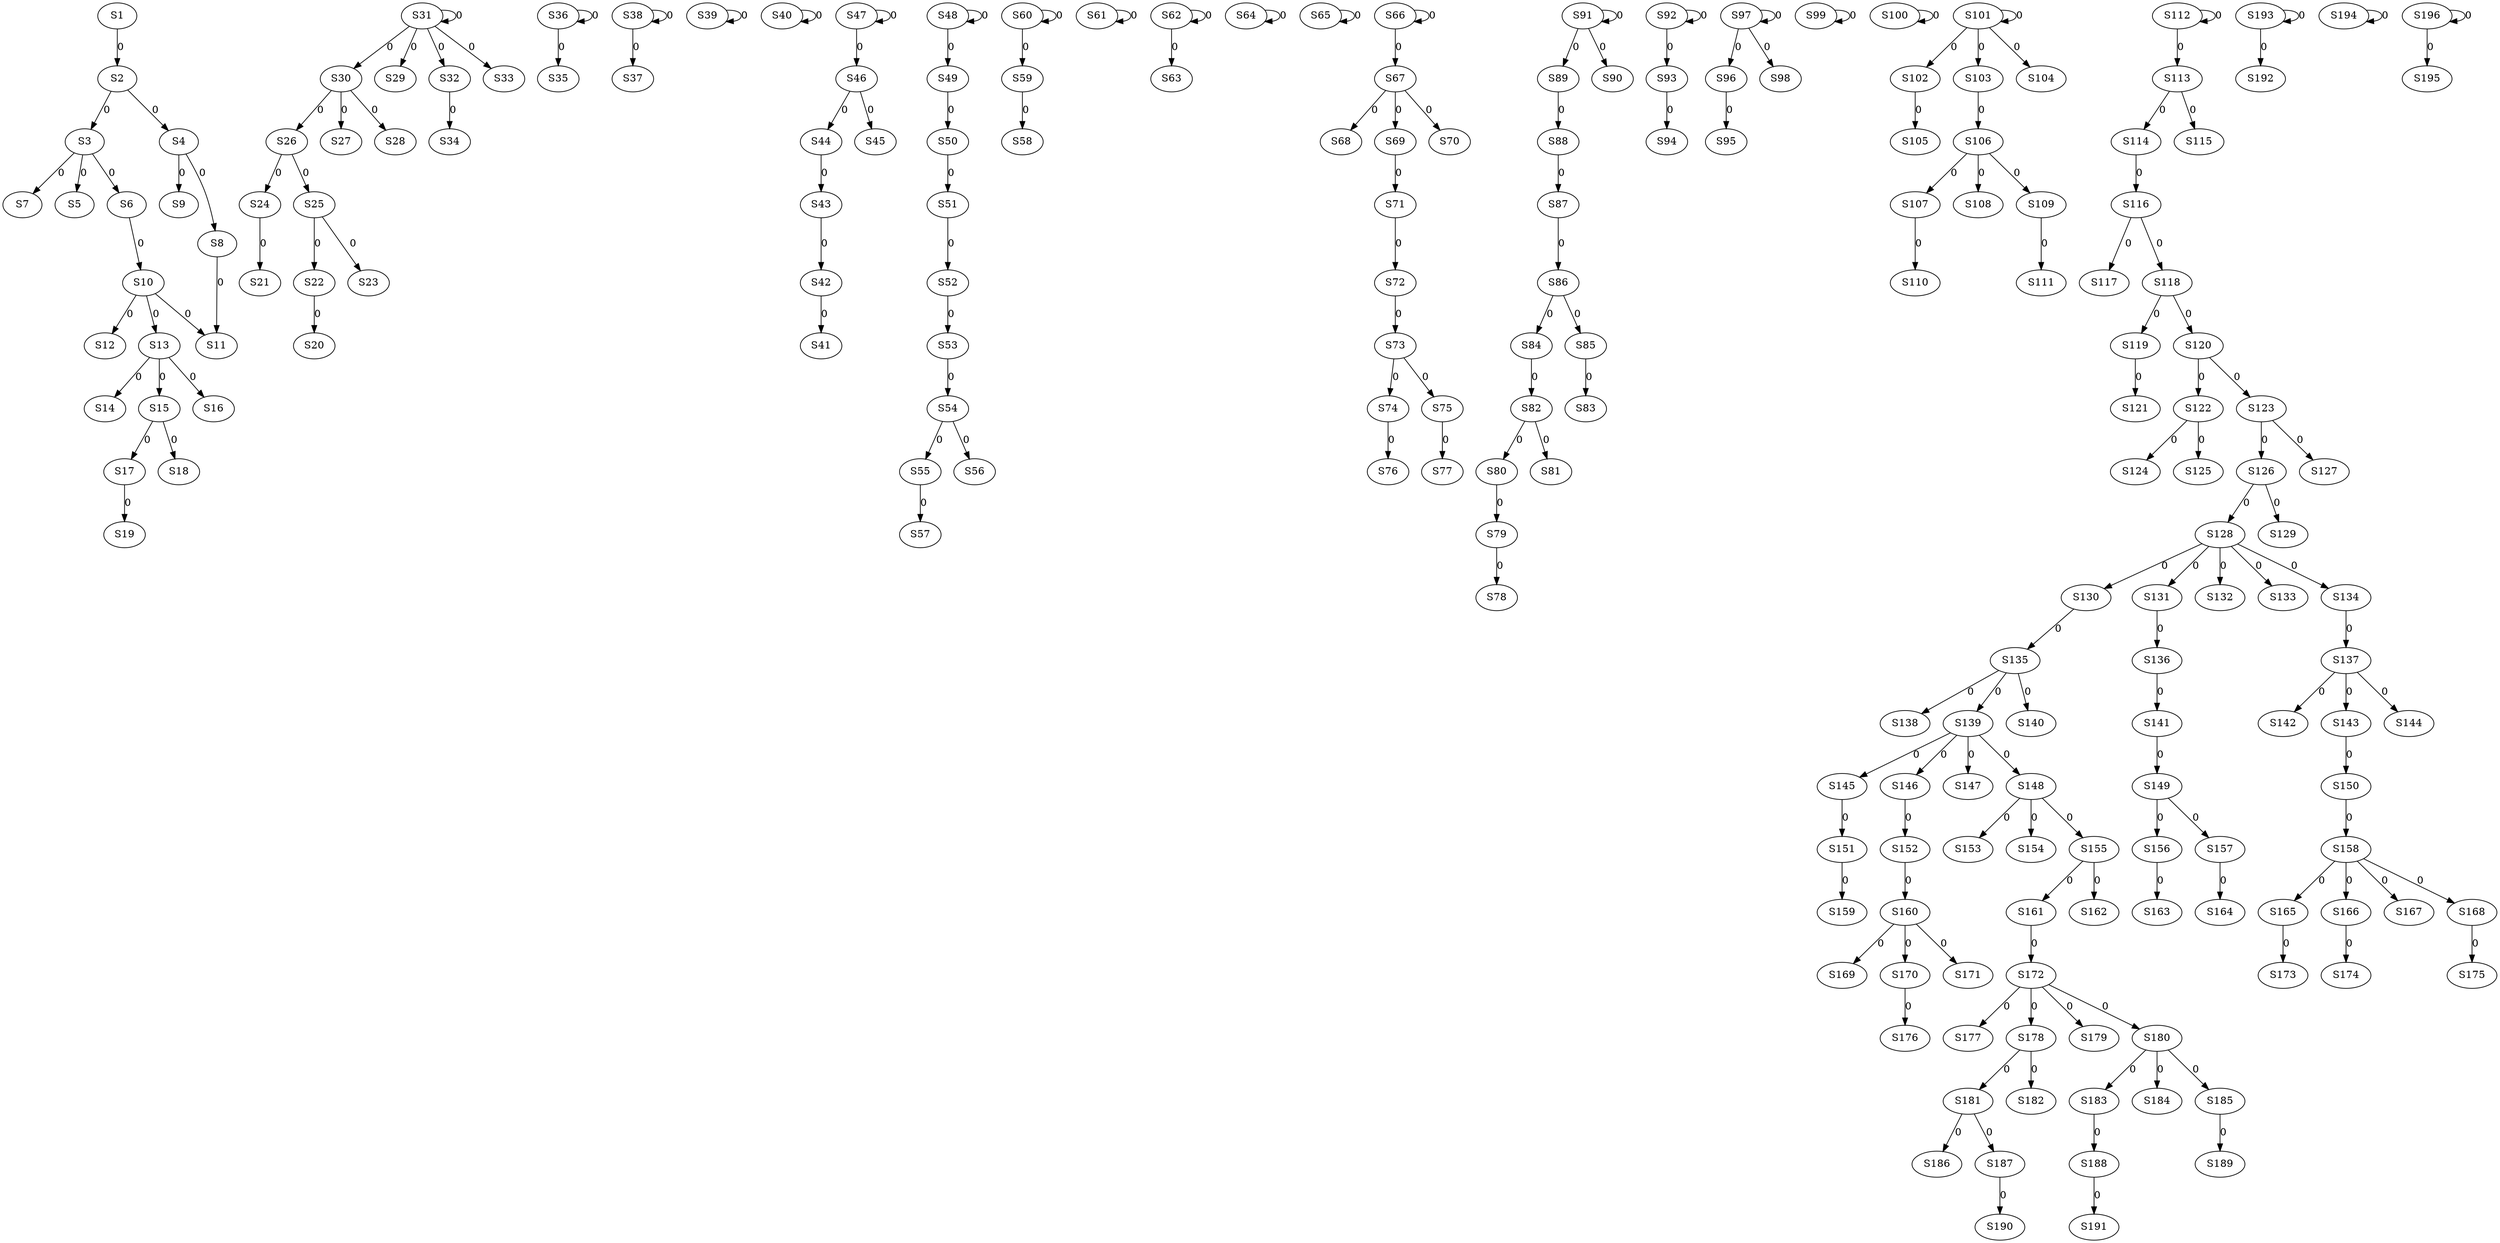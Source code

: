 strict digraph {
	S1 -> S2 [ label = 0 ];
	S2 -> S3 [ label = 0 ];
	S2 -> S4 [ label = 0 ];
	S3 -> S5 [ label = 0 ];
	S3 -> S6 [ label = 0 ];
	S3 -> S7 [ label = 0 ];
	S4 -> S8 [ label = 0 ];
	S4 -> S9 [ label = 0 ];
	S6 -> S10 [ label = 0 ];
	S8 -> S11 [ label = 0 ];
	S10 -> S12 [ label = 0 ];
	S10 -> S13 [ label = 0 ];
	S13 -> S14 [ label = 0 ];
	S13 -> S15 [ label = 0 ];
	S13 -> S16 [ label = 0 ];
	S15 -> S17 [ label = 0 ];
	S15 -> S18 [ label = 0 ];
	S17 -> S19 [ label = 0 ];
	S22 -> S20 [ label = 0 ];
	S24 -> S21 [ label = 0 ];
	S25 -> S22 [ label = 0 ];
	S25 -> S23 [ label = 0 ];
	S26 -> S24 [ label = 0 ];
	S26 -> S25 [ label = 0 ];
	S30 -> S26 [ label = 0 ];
	S30 -> S27 [ label = 0 ];
	S30 -> S28 [ label = 0 ];
	S31 -> S29 [ label = 0 ];
	S31 -> S30 [ label = 0 ];
	S31 -> S31 [ label = 0 ];
	S31 -> S32 [ label = 0 ];
	S31 -> S33 [ label = 0 ];
	S32 -> S34 [ label = 0 ];
	S36 -> S35 [ label = 0 ];
	S36 -> S36 [ label = 0 ];
	S38 -> S37 [ label = 0 ];
	S38 -> S38 [ label = 0 ];
	S39 -> S39 [ label = 0 ];
	S40 -> S40 [ label = 0 ];
	S42 -> S41 [ label = 0 ];
	S43 -> S42 [ label = 0 ];
	S44 -> S43 [ label = 0 ];
	S46 -> S44 [ label = 0 ];
	S46 -> S45 [ label = 0 ];
	S47 -> S46 [ label = 0 ];
	S47 -> S47 [ label = 0 ];
	S48 -> S48 [ label = 0 ];
	S48 -> S49 [ label = 0 ];
	S49 -> S50 [ label = 0 ];
	S50 -> S51 [ label = 0 ];
	S51 -> S52 [ label = 0 ];
	S52 -> S53 [ label = 0 ];
	S53 -> S54 [ label = 0 ];
	S54 -> S55 [ label = 0 ];
	S54 -> S56 [ label = 0 ];
	S55 -> S57 [ label = 0 ];
	S59 -> S58 [ label = 0 ];
	S60 -> S59 [ label = 0 ];
	S60 -> S60 [ label = 0 ];
	S61 -> S61 [ label = 0 ];
	S62 -> S62 [ label = 0 ];
	S62 -> S63 [ label = 0 ];
	S64 -> S64 [ label = 0 ];
	S65 -> S65 [ label = 0 ];
	S66 -> S66 [ label = 0 ];
	S66 -> S67 [ label = 0 ];
	S67 -> S68 [ label = 0 ];
	S67 -> S69 [ label = 0 ];
	S67 -> S70 [ label = 0 ];
	S69 -> S71 [ label = 0 ];
	S71 -> S72 [ label = 0 ];
	S72 -> S73 [ label = 0 ];
	S73 -> S74 [ label = 0 ];
	S73 -> S75 [ label = 0 ];
	S74 -> S76 [ label = 0 ];
	S75 -> S77 [ label = 0 ];
	S79 -> S78 [ label = 0 ];
	S80 -> S79 [ label = 0 ];
	S82 -> S80 [ label = 0 ];
	S82 -> S81 [ label = 0 ];
	S84 -> S82 [ label = 0 ];
	S85 -> S83 [ label = 0 ];
	S86 -> S84 [ label = 0 ];
	S86 -> S85 [ label = 0 ];
	S87 -> S86 [ label = 0 ];
	S88 -> S87 [ label = 0 ];
	S89 -> S88 [ label = 0 ];
	S91 -> S89 [ label = 0 ];
	S91 -> S90 [ label = 0 ];
	S91 -> S91 [ label = 0 ];
	S92 -> S92 [ label = 0 ];
	S92 -> S93 [ label = 0 ];
	S93 -> S94 [ label = 0 ];
	S96 -> S95 [ label = 0 ];
	S97 -> S96 [ label = 0 ];
	S97 -> S97 [ label = 0 ];
	S97 -> S98 [ label = 0 ];
	S99 -> S99 [ label = 0 ];
	S100 -> S100 [ label = 0 ];
	S101 -> S101 [ label = 0 ];
	S101 -> S102 [ label = 0 ];
	S101 -> S103 [ label = 0 ];
	S101 -> S104 [ label = 0 ];
	S102 -> S105 [ label = 0 ];
	S103 -> S106 [ label = 0 ];
	S106 -> S107 [ label = 0 ];
	S106 -> S108 [ label = 0 ];
	S106 -> S109 [ label = 0 ];
	S107 -> S110 [ label = 0 ];
	S109 -> S111 [ label = 0 ];
	S112 -> S112 [ label = 0 ];
	S112 -> S113 [ label = 0 ];
	S113 -> S114 [ label = 0 ];
	S113 -> S115 [ label = 0 ];
	S114 -> S116 [ label = 0 ];
	S116 -> S117 [ label = 0 ];
	S116 -> S118 [ label = 0 ];
	S118 -> S119 [ label = 0 ];
	S118 -> S120 [ label = 0 ];
	S119 -> S121 [ label = 0 ];
	S120 -> S122 [ label = 0 ];
	S120 -> S123 [ label = 0 ];
	S122 -> S124 [ label = 0 ];
	S122 -> S125 [ label = 0 ];
	S123 -> S126 [ label = 0 ];
	S123 -> S127 [ label = 0 ];
	S126 -> S128 [ label = 0 ];
	S126 -> S129 [ label = 0 ];
	S128 -> S130 [ label = 0 ];
	S128 -> S131 [ label = 0 ];
	S128 -> S132 [ label = 0 ];
	S128 -> S133 [ label = 0 ];
	S128 -> S134 [ label = 0 ];
	S130 -> S135 [ label = 0 ];
	S131 -> S136 [ label = 0 ];
	S134 -> S137 [ label = 0 ];
	S135 -> S138 [ label = 0 ];
	S135 -> S139 [ label = 0 ];
	S135 -> S140 [ label = 0 ];
	S136 -> S141 [ label = 0 ];
	S137 -> S142 [ label = 0 ];
	S137 -> S143 [ label = 0 ];
	S137 -> S144 [ label = 0 ];
	S139 -> S145 [ label = 0 ];
	S139 -> S146 [ label = 0 ];
	S139 -> S147 [ label = 0 ];
	S139 -> S148 [ label = 0 ];
	S141 -> S149 [ label = 0 ];
	S143 -> S150 [ label = 0 ];
	S145 -> S151 [ label = 0 ];
	S146 -> S152 [ label = 0 ];
	S148 -> S153 [ label = 0 ];
	S148 -> S154 [ label = 0 ];
	S148 -> S155 [ label = 0 ];
	S149 -> S156 [ label = 0 ];
	S149 -> S157 [ label = 0 ];
	S150 -> S158 [ label = 0 ];
	S151 -> S159 [ label = 0 ];
	S152 -> S160 [ label = 0 ];
	S155 -> S161 [ label = 0 ];
	S155 -> S162 [ label = 0 ];
	S156 -> S163 [ label = 0 ];
	S157 -> S164 [ label = 0 ];
	S158 -> S165 [ label = 0 ];
	S158 -> S166 [ label = 0 ];
	S158 -> S167 [ label = 0 ];
	S158 -> S168 [ label = 0 ];
	S160 -> S169 [ label = 0 ];
	S160 -> S170 [ label = 0 ];
	S160 -> S171 [ label = 0 ];
	S161 -> S172 [ label = 0 ];
	S165 -> S173 [ label = 0 ];
	S166 -> S174 [ label = 0 ];
	S168 -> S175 [ label = 0 ];
	S170 -> S176 [ label = 0 ];
	S172 -> S177 [ label = 0 ];
	S172 -> S178 [ label = 0 ];
	S172 -> S179 [ label = 0 ];
	S172 -> S180 [ label = 0 ];
	S178 -> S181 [ label = 0 ];
	S178 -> S182 [ label = 0 ];
	S180 -> S183 [ label = 0 ];
	S180 -> S184 [ label = 0 ];
	S180 -> S185 [ label = 0 ];
	S181 -> S186 [ label = 0 ];
	S181 -> S187 [ label = 0 ];
	S183 -> S188 [ label = 0 ];
	S185 -> S189 [ label = 0 ];
	S187 -> S190 [ label = 0 ];
	S188 -> S191 [ label = 0 ];
	S193 -> S192 [ label = 0 ];
	S193 -> S193 [ label = 0 ];
	S194 -> S194 [ label = 0 ];
	S196 -> S195 [ label = 0 ];
	S196 -> S196 [ label = 0 ];
	S10 -> S11 [ label = 0 ];
}